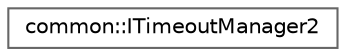 digraph "Graphical Class Hierarchy"
{
 // LATEX_PDF_SIZE
  bgcolor="transparent";
  edge [fontname=Helvetica,fontsize=10,labelfontname=Helvetica,labelfontsize=10];
  node [fontname=Helvetica,fontsize=10,shape=box,height=0.2,width=0.4];
  rankdir="LR";
  Node0 [id="Node000000",label="common::ITimeoutManager2",height=0.2,width=0.4,color="grey40", fillcolor="white", style="filled",URL="$de/d90/classcommon_1_1ITimeoutManager2.html",tooltip=" "];
}
